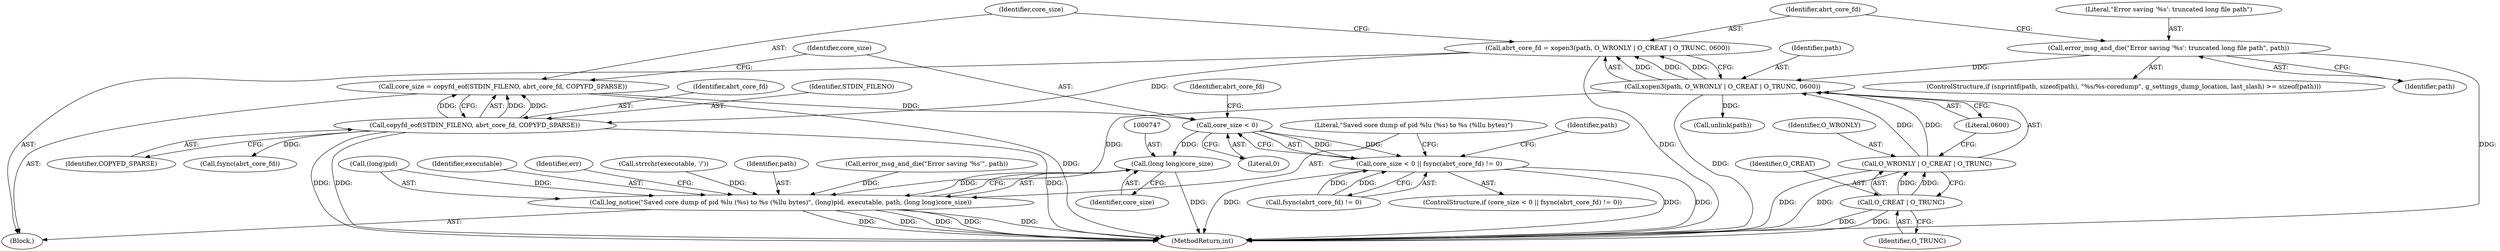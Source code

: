 digraph "0_abrt_3c1b60cfa62d39e5fff5a53a5bc53dae189e740e@API" {
"1000718" [label="(Call,core_size = copyfd_eof(STDIN_FILENO, abrt_core_fd, COPYFD_SPARSE))"];
"1000720" [label="(Call,copyfd_eof(STDIN_FILENO, abrt_core_fd, COPYFD_SPARSE))"];
"1000707" [label="(Call,abrt_core_fd = xopen3(path, O_WRONLY | O_CREAT | O_TRUNC, 0600))"];
"1000709" [label="(Call,xopen3(path, O_WRONLY | O_CREAT | O_TRUNC, 0600))"];
"1000703" [label="(Call,error_msg_and_die(\"Error saving '%s': truncated long file path\", path))"];
"1000711" [label="(Call,O_WRONLY | O_CREAT | O_TRUNC)"];
"1000713" [label="(Call,O_CREAT | O_TRUNC)"];
"1000726" [label="(Call,core_size < 0)"];
"1000725" [label="(Call,core_size < 0 || fsync(abrt_core_fd) != 0)"];
"1000746" [label="(Call,(long long)core_size)"];
"1000739" [label="(Call,log_notice(\"Saved core dump of pid %lu (%s) to %s (%llu bytes)\", (long)pid, executable, path, (long long)core_size))"];
"1000704" [label="(Literal,\"Error saving '%s': truncated long file path\")"];
"1000725" [label="(Call,core_size < 0 || fsync(abrt_core_fd) != 0)"];
"1000718" [label="(Call,core_size = copyfd_eof(STDIN_FILENO, abrt_core_fd, COPYFD_SPARSE))"];
"1000744" [label="(Identifier,executable)"];
"1000705" [label="(Identifier,path)"];
"1000741" [label="(Call,(long)pid)"];
"1000724" [label="(ControlStructure,if (core_size < 0 || fsync(abrt_core_fd) != 0))"];
"1000731" [label="(Identifier,abrt_core_fd)"];
"1000721" [label="(Identifier,STDIN_FILENO)"];
"1000719" [label="(Identifier,core_size)"];
"1000713" [label="(Call,O_CREAT | O_TRUNC)"];
"1000720" [label="(Call,copyfd_eof(STDIN_FILENO, abrt_core_fd, COPYFD_SPARSE))"];
"1000707" [label="(Call,abrt_core_fd = xopen3(path, O_WRONLY | O_CREAT | O_TRUNC, 0600))"];
"1000748" [label="(Identifier,core_size)"];
"1000692" [label="(ControlStructure,if (snprintf(path, sizeof(path), \"%s/%s-coredump\", g_settings_dump_location, last_slash) >= sizeof(path)))"];
"1000730" [label="(Call,fsync(abrt_core_fd))"];
"1000729" [label="(Call,fsync(abrt_core_fd) != 0)"];
"1000712" [label="(Identifier,O_WRONLY)"];
"1000739" [label="(Call,log_notice(\"Saved core dump of pid %lu (%s) to %s (%llu bytes)\", (long)pid, executable, path, (long long)core_size))"];
"1000734" [label="(Call,unlink(path))"];
"1000678" [label="(Block,)"];
"1000728" [label="(Literal,0)"];
"1000709" [label="(Call,xopen3(path, O_WRONLY | O_CREAT | O_TRUNC, 0600))"];
"1000710" [label="(Identifier,path)"];
"1000735" [label="(Identifier,path)"];
"1000736" [label="(Call,error_msg_and_die(\"Error saving '%s'\", path))"];
"1000746" [label="(Call,(long long)core_size)"];
"1000722" [label="(Identifier,abrt_core_fd)"];
"1000703" [label="(Call,error_msg_and_die(\"Error saving '%s': truncated long file path\", path))"];
"1000740" [label="(Literal,\"Saved core dump of pid %lu (%s) to %s (%llu bytes)\")"];
"1000750" [label="(Identifier,err)"];
"1000723" [label="(Identifier,COPYFD_SPARSE)"];
"1000715" [label="(Identifier,O_TRUNC)"];
"1000727" [label="(Identifier,core_size)"];
"1000708" [label="(Identifier,abrt_core_fd)"];
"1000714" [label="(Identifier,O_CREAT)"];
"1000726" [label="(Call,core_size < 0)"];
"1000716" [label="(Literal,0600)"];
"1000665" [label="(Call,strrchr(executable, '/'))"];
"1000745" [label="(Identifier,path)"];
"1000711" [label="(Call,O_WRONLY | O_CREAT | O_TRUNC)"];
"1001445" [label="(MethodReturn,int)"];
"1000718" -> "1000678"  [label="AST: "];
"1000718" -> "1000720"  [label="CFG: "];
"1000719" -> "1000718"  [label="AST: "];
"1000720" -> "1000718"  [label="AST: "];
"1000727" -> "1000718"  [label="CFG: "];
"1000718" -> "1001445"  [label="DDG: "];
"1000720" -> "1000718"  [label="DDG: "];
"1000720" -> "1000718"  [label="DDG: "];
"1000720" -> "1000718"  [label="DDG: "];
"1000718" -> "1000726"  [label="DDG: "];
"1000720" -> "1000723"  [label="CFG: "];
"1000721" -> "1000720"  [label="AST: "];
"1000722" -> "1000720"  [label="AST: "];
"1000723" -> "1000720"  [label="AST: "];
"1000720" -> "1001445"  [label="DDG: "];
"1000720" -> "1001445"  [label="DDG: "];
"1000720" -> "1001445"  [label="DDG: "];
"1000707" -> "1000720"  [label="DDG: "];
"1000720" -> "1000730"  [label="DDG: "];
"1000707" -> "1000678"  [label="AST: "];
"1000707" -> "1000709"  [label="CFG: "];
"1000708" -> "1000707"  [label="AST: "];
"1000709" -> "1000707"  [label="AST: "];
"1000719" -> "1000707"  [label="CFG: "];
"1000707" -> "1001445"  [label="DDG: "];
"1000709" -> "1000707"  [label="DDG: "];
"1000709" -> "1000707"  [label="DDG: "];
"1000709" -> "1000707"  [label="DDG: "];
"1000709" -> "1000716"  [label="CFG: "];
"1000710" -> "1000709"  [label="AST: "];
"1000711" -> "1000709"  [label="AST: "];
"1000716" -> "1000709"  [label="AST: "];
"1000709" -> "1001445"  [label="DDG: "];
"1000703" -> "1000709"  [label="DDG: "];
"1000711" -> "1000709"  [label="DDG: "];
"1000711" -> "1000709"  [label="DDG: "];
"1000709" -> "1000734"  [label="DDG: "];
"1000709" -> "1000739"  [label="DDG: "];
"1000703" -> "1000692"  [label="AST: "];
"1000703" -> "1000705"  [label="CFG: "];
"1000704" -> "1000703"  [label="AST: "];
"1000705" -> "1000703"  [label="AST: "];
"1000708" -> "1000703"  [label="CFG: "];
"1000703" -> "1001445"  [label="DDG: "];
"1000711" -> "1000713"  [label="CFG: "];
"1000712" -> "1000711"  [label="AST: "];
"1000713" -> "1000711"  [label="AST: "];
"1000716" -> "1000711"  [label="CFG: "];
"1000711" -> "1001445"  [label="DDG: "];
"1000711" -> "1001445"  [label="DDG: "];
"1000713" -> "1000711"  [label="DDG: "];
"1000713" -> "1000711"  [label="DDG: "];
"1000713" -> "1000715"  [label="CFG: "];
"1000714" -> "1000713"  [label="AST: "];
"1000715" -> "1000713"  [label="AST: "];
"1000713" -> "1001445"  [label="DDG: "];
"1000713" -> "1001445"  [label="DDG: "];
"1000726" -> "1000725"  [label="AST: "];
"1000726" -> "1000728"  [label="CFG: "];
"1000727" -> "1000726"  [label="AST: "];
"1000728" -> "1000726"  [label="AST: "];
"1000731" -> "1000726"  [label="CFG: "];
"1000725" -> "1000726"  [label="CFG: "];
"1000726" -> "1000725"  [label="DDG: "];
"1000726" -> "1000725"  [label="DDG: "];
"1000726" -> "1000746"  [label="DDG: "];
"1000725" -> "1000724"  [label="AST: "];
"1000725" -> "1000729"  [label="CFG: "];
"1000729" -> "1000725"  [label="AST: "];
"1000735" -> "1000725"  [label="CFG: "];
"1000740" -> "1000725"  [label="CFG: "];
"1000725" -> "1001445"  [label="DDG: "];
"1000725" -> "1001445"  [label="DDG: "];
"1000725" -> "1001445"  [label="DDG: "];
"1000729" -> "1000725"  [label="DDG: "];
"1000729" -> "1000725"  [label="DDG: "];
"1000746" -> "1000739"  [label="AST: "];
"1000746" -> "1000748"  [label="CFG: "];
"1000747" -> "1000746"  [label="AST: "];
"1000748" -> "1000746"  [label="AST: "];
"1000739" -> "1000746"  [label="CFG: "];
"1000746" -> "1001445"  [label="DDG: "];
"1000746" -> "1000739"  [label="DDG: "];
"1000739" -> "1000678"  [label="AST: "];
"1000740" -> "1000739"  [label="AST: "];
"1000741" -> "1000739"  [label="AST: "];
"1000744" -> "1000739"  [label="AST: "];
"1000745" -> "1000739"  [label="AST: "];
"1000750" -> "1000739"  [label="CFG: "];
"1000739" -> "1001445"  [label="DDG: "];
"1000739" -> "1001445"  [label="DDG: "];
"1000739" -> "1001445"  [label="DDG: "];
"1000739" -> "1001445"  [label="DDG: "];
"1000739" -> "1001445"  [label="DDG: "];
"1000741" -> "1000739"  [label="DDG: "];
"1000665" -> "1000739"  [label="DDG: "];
"1000736" -> "1000739"  [label="DDG: "];
}
